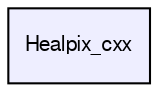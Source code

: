 digraph G {
  bgcolor=transparent;
  compound=true
  node [ fontsize=10, fontname="FreeSans"];
  edge [ labelfontsize=9, labelfontname="FreeSans"];
  dir_50a828cff4204d38cc18053f99232937 [shape=box, label="Healpix_cxx", style="filled", fillcolor="#eeeeff", pencolor="black", URL="dir_50a828cff4204d38cc18053f99232937.html"];
}
